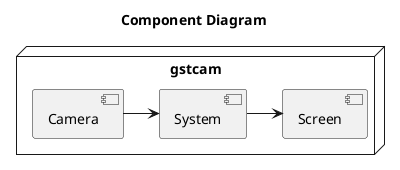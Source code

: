 @startuml

title Component Diagram

node gstcam {
    [Camera] as cam
    [System] as sys
    [Screen] as scr
}

cam -r-> sys
sys -r-> scr

@enduml
